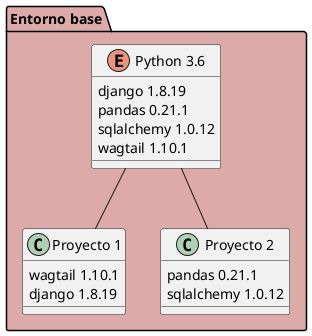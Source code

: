 @startuml
set namespaceSeparator none
package "Entorno base" #DDAAAA {
  "Python 3.6" -- "Proyecto 1"
  "Python 3.6" -- "Proyecto 2"
}

enum "Python 3.6" {
    django 1.8.19
    pandas 0.21.1
    sqlalchemy 1.0.12   
    wagtail 1.10.1
}

class "Proyecto 1" {
    wagtail 1.10.1
    django 1.8.19
}

class "Proyecto 2" {
    pandas 0.21.1
    sqlalchemy 1.0.12
}


@enduml
